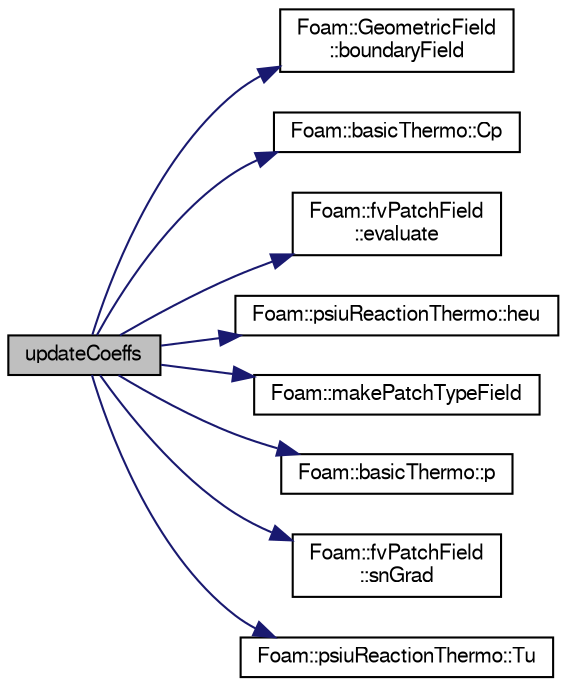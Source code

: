 digraph "updateCoeffs"
{
  bgcolor="transparent";
  edge [fontname="FreeSans",fontsize="10",labelfontname="FreeSans",labelfontsize="10"];
  node [fontname="FreeSans",fontsize="10",shape=record];
  rankdir="LR";
  Node32 [label="updateCoeffs",height=0.2,width=0.4,color="black", fillcolor="grey75", style="filled", fontcolor="black"];
  Node32 -> Node33 [color="midnightblue",fontsize="10",style="solid",fontname="FreeSans"];
  Node33 [label="Foam::GeometricField\l::boundaryField",height=0.2,width=0.4,color="black",URL="$a22434.html#a3c6c1a789b48ea0c5e8bff64f9c14f2d",tooltip="Return reference to GeometricBoundaryField. "];
  Node32 -> Node34 [color="midnightblue",fontsize="10",style="solid",fontname="FreeSans"];
  Node34 [label="Foam::basicThermo::Cp",height=0.2,width=0.4,color="black",URL="$a29734.html#aeb42ae5d3914853483e7ef6b13e2ef75",tooltip="Heat capacity at constant pressure [J/kg/K]. "];
  Node32 -> Node35 [color="midnightblue",fontsize="10",style="solid",fontname="FreeSans"];
  Node35 [label="Foam::fvPatchField\l::evaluate",height=0.2,width=0.4,color="black",URL="$a22354.html#a3b59c070ab0408e3bbb21927540159f4",tooltip="Evaluate the patch field, sets Updated to false. "];
  Node32 -> Node36 [color="midnightblue",fontsize="10",style="solid",fontname="FreeSans"];
  Node36 [label="Foam::psiuReactionThermo::heu",height=0.2,width=0.4,color="black",URL="$a30174.html#a31b3705d0c700f594439e89b871acdf3",tooltip="Unburnt gas enthalpy [J/kg]. "];
  Node32 -> Node37 [color="midnightblue",fontsize="10",style="solid",fontname="FreeSans"];
  Node37 [label="Foam::makePatchTypeField",height=0.2,width=0.4,color="black",URL="$a21124.html#a44a8c9a8ab08f6bf1f84bf3dab3f82a2"];
  Node32 -> Node38 [color="midnightblue",fontsize="10",style="solid",fontname="FreeSans"];
  Node38 [label="Foam::basicThermo::p",height=0.2,width=0.4,color="black",URL="$a29734.html#a559539638a23431ca4b538c03b46e746",tooltip="Pressure [Pa]. "];
  Node32 -> Node39 [color="midnightblue",fontsize="10",style="solid",fontname="FreeSans"];
  Node39 [label="Foam::fvPatchField\l::snGrad",height=0.2,width=0.4,color="black",URL="$a22354.html#a4e21804a54c15c57d187b21feff6f267",tooltip="Return patch-normal gradient. "];
  Node32 -> Node40 [color="midnightblue",fontsize="10",style="solid",fontname="FreeSans"];
  Node40 [label="Foam::psiuReactionThermo::Tu",height=0.2,width=0.4,color="black",URL="$a30174.html#a6585a4cf2236830ae9eab663a048c3bf",tooltip="Unburnt gas temperature [K]. "];
}
